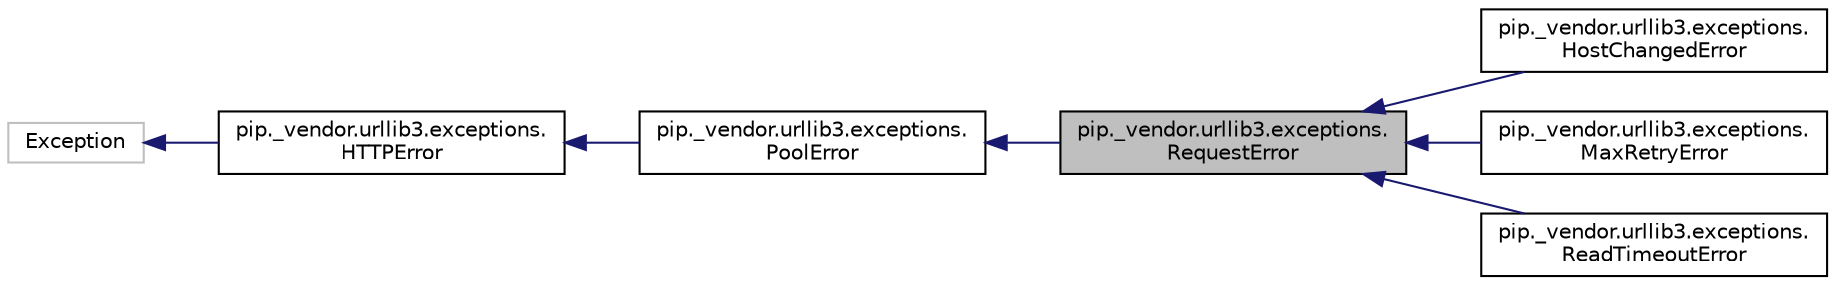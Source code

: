 digraph "pip._vendor.urllib3.exceptions.RequestError"
{
  edge [fontname="Helvetica",fontsize="10",labelfontname="Helvetica",labelfontsize="10"];
  node [fontname="Helvetica",fontsize="10",shape=record];
  rankdir="LR";
  Node0 [label="pip._vendor.urllib3.exceptions.\lRequestError",height=0.2,width=0.4,color="black", fillcolor="grey75", style="filled", fontcolor="black"];
  Node1 -> Node0 [dir="back",color="midnightblue",fontsize="10",style="solid",fontname="Helvetica"];
  Node1 [label="pip._vendor.urllib3.exceptions.\lPoolError",height=0.2,width=0.4,color="black", fillcolor="white", style="filled",URL="$classpip_1_1__vendor_1_1urllib3_1_1exceptions_1_1_pool_error.html"];
  Node2 -> Node1 [dir="back",color="midnightblue",fontsize="10",style="solid",fontname="Helvetica"];
  Node2 [label="pip._vendor.urllib3.exceptions.\lHTTPError",height=0.2,width=0.4,color="black", fillcolor="white", style="filled",URL="$classpip_1_1__vendor_1_1urllib3_1_1exceptions_1_1_h_t_t_p_error.html"];
  Node3 -> Node2 [dir="back",color="midnightblue",fontsize="10",style="solid",fontname="Helvetica"];
  Node3 [label="Exception",height=0.2,width=0.4,color="grey75", fillcolor="white", style="filled"];
  Node0 -> Node4 [dir="back",color="midnightblue",fontsize="10",style="solid",fontname="Helvetica"];
  Node4 [label="pip._vendor.urllib3.exceptions.\lHostChangedError",height=0.2,width=0.4,color="black", fillcolor="white", style="filled",URL="$classpip_1_1__vendor_1_1urllib3_1_1exceptions_1_1_host_changed_error.html"];
  Node0 -> Node5 [dir="back",color="midnightblue",fontsize="10",style="solid",fontname="Helvetica"];
  Node5 [label="pip._vendor.urllib3.exceptions.\lMaxRetryError",height=0.2,width=0.4,color="black", fillcolor="white", style="filled",URL="$classpip_1_1__vendor_1_1urllib3_1_1exceptions_1_1_max_retry_error.html"];
  Node0 -> Node6 [dir="back",color="midnightblue",fontsize="10",style="solid",fontname="Helvetica"];
  Node6 [label="pip._vendor.urllib3.exceptions.\lReadTimeoutError",height=0.2,width=0.4,color="black", fillcolor="white", style="filled",URL="$classpip_1_1__vendor_1_1urllib3_1_1exceptions_1_1_read_timeout_error.html"];
}
